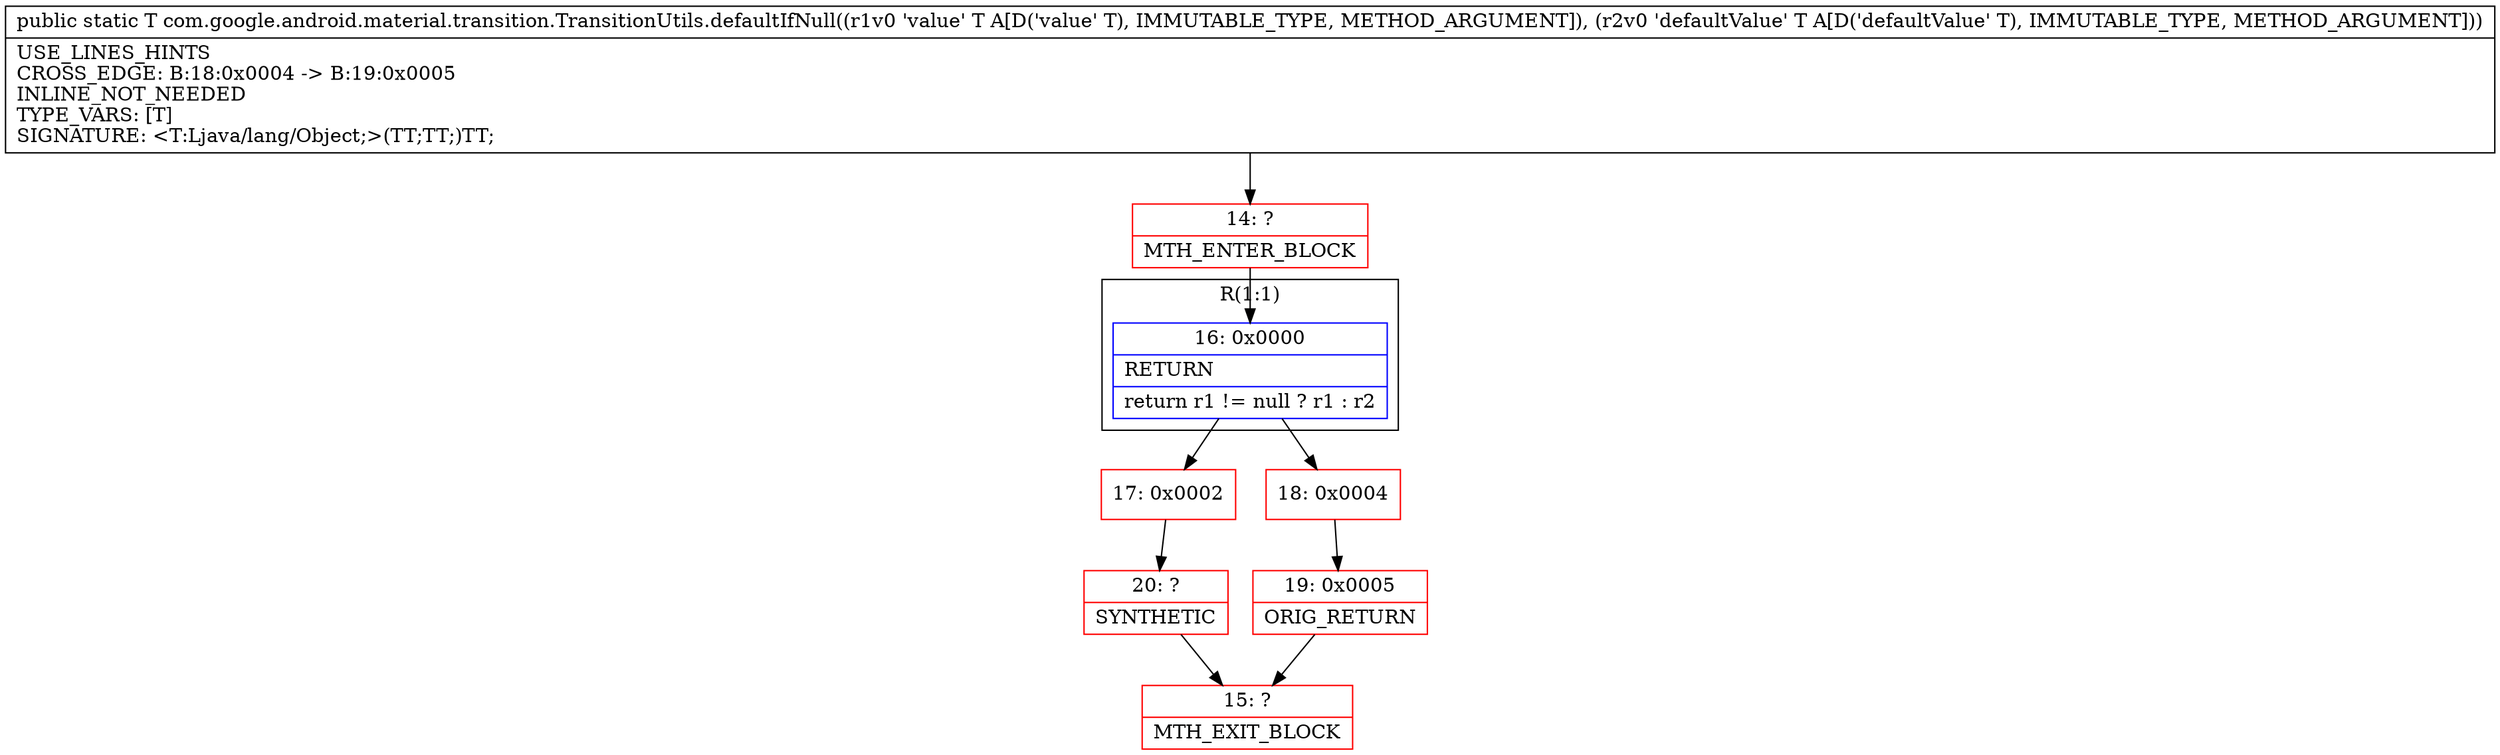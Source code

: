digraph "CFG forcom.google.android.material.transition.TransitionUtils.defaultIfNull(Ljava\/lang\/Object;Ljava\/lang\/Object;)Ljava\/lang\/Object;" {
subgraph cluster_Region_1727963171 {
label = "R(1:1)";
node [shape=record,color=blue];
Node_16 [shape=record,label="{16\:\ 0x0000|RETURN\l|return r1 != null ? r1 : r2\l}"];
}
Node_14 [shape=record,color=red,label="{14\:\ ?|MTH_ENTER_BLOCK\l}"];
Node_17 [shape=record,color=red,label="{17\:\ 0x0002}"];
Node_20 [shape=record,color=red,label="{20\:\ ?|SYNTHETIC\l}"];
Node_15 [shape=record,color=red,label="{15\:\ ?|MTH_EXIT_BLOCK\l}"];
Node_18 [shape=record,color=red,label="{18\:\ 0x0004}"];
Node_19 [shape=record,color=red,label="{19\:\ 0x0005|ORIG_RETURN\l}"];
MethodNode[shape=record,label="{public static T com.google.android.material.transition.TransitionUtils.defaultIfNull((r1v0 'value' T A[D('value' T), IMMUTABLE_TYPE, METHOD_ARGUMENT]), (r2v0 'defaultValue' T A[D('defaultValue' T), IMMUTABLE_TYPE, METHOD_ARGUMENT]))  | USE_LINES_HINTS\lCROSS_EDGE: B:18:0x0004 \-\> B:19:0x0005\lINLINE_NOT_NEEDED\lTYPE_VARS: [T]\lSIGNATURE: \<T:Ljava\/lang\/Object;\>(TT;TT;)TT;\l}"];
MethodNode -> Node_14;Node_16 -> Node_17;
Node_16 -> Node_18;
Node_14 -> Node_16;
Node_17 -> Node_20;
Node_20 -> Node_15;
Node_18 -> Node_19;
Node_19 -> Node_15;
}

